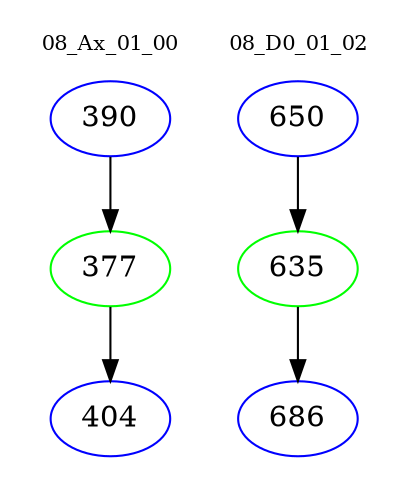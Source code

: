 digraph{
subgraph cluster_0 {
color = white
label = "08_Ax_01_00";
fontsize=10;
T0_390 [label="390", color="blue"]
T0_390 -> T0_377 [color="black"]
T0_377 [label="377", color="green"]
T0_377 -> T0_404 [color="black"]
T0_404 [label="404", color="blue"]
}
subgraph cluster_1 {
color = white
label = "08_D0_01_02";
fontsize=10;
T1_650 [label="650", color="blue"]
T1_650 -> T1_635 [color="black"]
T1_635 [label="635", color="green"]
T1_635 -> T1_686 [color="black"]
T1_686 [label="686", color="blue"]
}
}
